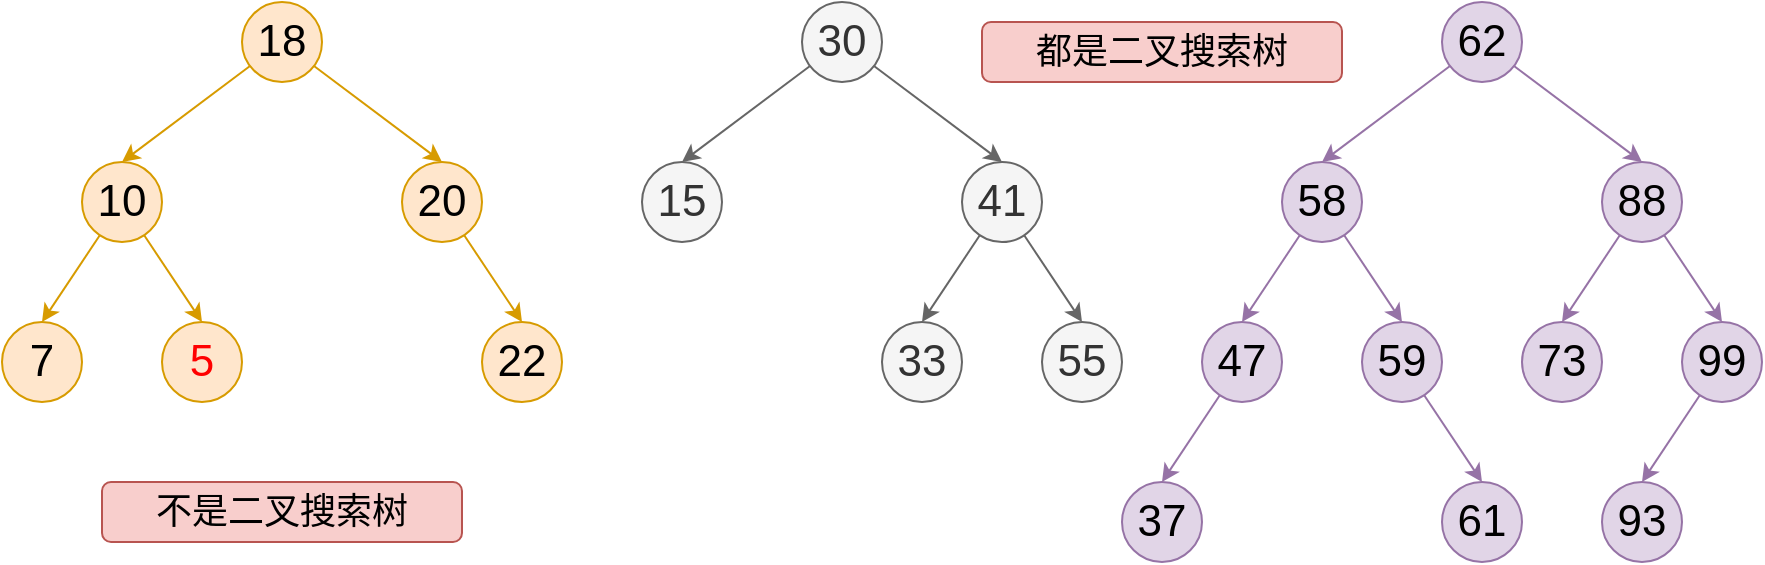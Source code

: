 <mxfile>
    <diagram id="Qh-ajp-jCMmwJtvgYljN" name="第 1 页">
        <mxGraphModel dx="1145" dy="790" grid="1" gridSize="10" guides="1" tooltips="1" connect="1" arrows="1" fold="1" page="1" pageScale="1" pageWidth="827" pageHeight="1169" math="0" shadow="0">
            <root>
                <mxCell id="0"/>
                <mxCell id="1" parent="0"/>
                <mxCell id="2" style="edgeStyle=none;html=1;entryX=0.5;entryY=0;entryDx=0;entryDy=0;fontSize=22;fillColor=#ffe6cc;strokeColor=#d79b00;" parent="1" source="4" target="8" edge="1">
                    <mxGeometry relative="1" as="geometry"/>
                </mxCell>
                <mxCell id="3" style="edgeStyle=none;html=1;fontSize=22;fillColor=#ffe6cc;strokeColor=#d79b00;" parent="1" source="4" edge="1">
                    <mxGeometry relative="1" as="geometry">
                        <mxPoint x="460" y="240" as="targetPoint"/>
                    </mxGeometry>
                </mxCell>
                <mxCell id="4" value="18" style="ellipse;whiteSpace=wrap;html=1;aspect=fixed;fontSize=22;fillColor=#ffe6cc;strokeColor=#d79b00;" parent="1" vertex="1">
                    <mxGeometry x="360" y="160" width="40" height="40" as="geometry"/>
                </mxCell>
                <mxCell id="5" value="7" style="ellipse;whiteSpace=wrap;html=1;aspect=fixed;fontSize=22;fillColor=#ffe6cc;strokeColor=#d79b00;" parent="1" vertex="1">
                    <mxGeometry x="240" y="320" width="40" height="40" as="geometry"/>
                </mxCell>
                <mxCell id="6" style="edgeStyle=none;html=1;entryX=0.5;entryY=0;entryDx=0;entryDy=0;fontSize=22;fillColor=#ffe6cc;strokeColor=#d79b00;" parent="1" source="8" target="5" edge="1">
                    <mxGeometry relative="1" as="geometry"/>
                </mxCell>
                <mxCell id="7" style="edgeStyle=none;html=1;entryX=0.5;entryY=0;entryDx=0;entryDy=0;fontSize=22;fillColor=#ffe6cc;strokeColor=#d79b00;" parent="1" source="8" target="12" edge="1">
                    <mxGeometry relative="1" as="geometry"/>
                </mxCell>
                <mxCell id="8" value="10" style="ellipse;whiteSpace=wrap;html=1;aspect=fixed;fontSize=22;fillColor=#ffe6cc;strokeColor=#d79b00;" parent="1" vertex="1">
                    <mxGeometry x="280" y="240" width="40" height="40" as="geometry"/>
                </mxCell>
                <mxCell id="10" style="edgeStyle=none;html=1;entryX=0.5;entryY=0;entryDx=0;entryDy=0;fontSize=22;fillColor=#ffe6cc;strokeColor=#d79b00;" parent="1" source="11" target="14" edge="1">
                    <mxGeometry relative="1" as="geometry"/>
                </mxCell>
                <mxCell id="11" value="20" style="ellipse;whiteSpace=wrap;html=1;aspect=fixed;fontSize=22;fillColor=#ffe6cc;strokeColor=#d79b00;" parent="1" vertex="1">
                    <mxGeometry x="440" y="240" width="40" height="40" as="geometry"/>
                </mxCell>
                <mxCell id="12" value="&lt;font color=&quot;#ff0000&quot;&gt;5&lt;/font&gt;" style="ellipse;whiteSpace=wrap;html=1;aspect=fixed;fontSize=22;fillColor=#ffe6cc;strokeColor=#d79b00;" parent="1" vertex="1">
                    <mxGeometry x="320" y="320" width="40" height="40" as="geometry"/>
                </mxCell>
                <mxCell id="14" value="22" style="ellipse;whiteSpace=wrap;html=1;aspect=fixed;fontSize=22;fillColor=#ffe6cc;strokeColor=#d79b00;" parent="1" vertex="1">
                    <mxGeometry x="480" y="320" width="40" height="40" as="geometry"/>
                </mxCell>
                <mxCell id="15" style="edgeStyle=none;html=1;entryX=0.5;entryY=0;entryDx=0;entryDy=0;fontSize=22;fillColor=#f5f5f5;strokeColor=#666666;" parent="1" source="17" target="21" edge="1">
                    <mxGeometry relative="1" as="geometry"/>
                </mxCell>
                <mxCell id="16" style="edgeStyle=none;html=1;fontSize=22;fillColor=#f5f5f5;strokeColor=#666666;" parent="1" source="17" edge="1">
                    <mxGeometry relative="1" as="geometry">
                        <mxPoint x="740" y="240" as="targetPoint"/>
                    </mxGeometry>
                </mxCell>
                <mxCell id="17" value="30" style="ellipse;whiteSpace=wrap;html=1;aspect=fixed;fontSize=22;fillColor=#f5f5f5;strokeColor=#666666;fontColor=#333333;" parent="1" vertex="1">
                    <mxGeometry x="640" y="160" width="40" height="40" as="geometry"/>
                </mxCell>
                <mxCell id="21" value="15" style="ellipse;whiteSpace=wrap;html=1;aspect=fixed;fontSize=22;fillColor=#f5f5f5;strokeColor=#666666;fontColor=#333333;" parent="1" vertex="1">
                    <mxGeometry x="560" y="240" width="40" height="40" as="geometry"/>
                </mxCell>
                <mxCell id="22" style="edgeStyle=none;html=1;entryX=0.5;entryY=0;entryDx=0;entryDy=0;fontSize=22;fillColor=#f5f5f5;strokeColor=#666666;" parent="1" source="23" target="25" edge="1">
                    <mxGeometry relative="1" as="geometry"/>
                </mxCell>
                <mxCell id="27" style="edgeStyle=none;html=1;entryX=0.5;entryY=0;entryDx=0;entryDy=0;fillColor=#f5f5f5;strokeColor=#666666;" parent="1" source="23" target="26" edge="1">
                    <mxGeometry relative="1" as="geometry"/>
                </mxCell>
                <mxCell id="23" value="41" style="ellipse;whiteSpace=wrap;html=1;aspect=fixed;fontSize=22;fillColor=#f5f5f5;strokeColor=#666666;fontColor=#333333;" parent="1" vertex="1">
                    <mxGeometry x="720" y="240" width="40" height="40" as="geometry"/>
                </mxCell>
                <mxCell id="25" value="55" style="ellipse;whiteSpace=wrap;html=1;aspect=fixed;fontSize=22;fillColor=#f5f5f5;strokeColor=#666666;fontColor=#333333;" parent="1" vertex="1">
                    <mxGeometry x="760" y="320" width="40" height="40" as="geometry"/>
                </mxCell>
                <mxCell id="26" value="33" style="ellipse;whiteSpace=wrap;html=1;aspect=fixed;fontSize=22;fillColor=#f5f5f5;strokeColor=#666666;fontColor=#333333;" parent="1" vertex="1">
                    <mxGeometry x="680" y="320" width="40" height="40" as="geometry"/>
                </mxCell>
                <mxCell id="28" style="edgeStyle=none;html=1;entryX=0.5;entryY=0;entryDx=0;entryDy=0;fontSize=22;fillColor=#e1d5e7;strokeColor=#9673a6;" parent="1" source="30" target="34" edge="1">
                    <mxGeometry relative="1" as="geometry"/>
                </mxCell>
                <mxCell id="29" style="edgeStyle=none;html=1;fontSize=22;fillColor=#e1d5e7;strokeColor=#9673a6;" parent="1" source="30" edge="1">
                    <mxGeometry relative="1" as="geometry">
                        <mxPoint x="1060" y="240" as="targetPoint"/>
                    </mxGeometry>
                </mxCell>
                <mxCell id="30" value="62" style="ellipse;whiteSpace=wrap;html=1;aspect=fixed;fontSize=22;fillColor=#e1d5e7;strokeColor=#9673a6;" parent="1" vertex="1">
                    <mxGeometry x="960" y="160" width="40" height="40" as="geometry"/>
                </mxCell>
                <mxCell id="44" style="edgeStyle=none;html=1;entryX=0.5;entryY=0;entryDx=0;entryDy=0;fillColor=#e1d5e7;strokeColor=#9673a6;" parent="1" source="31" target="40" edge="1">
                    <mxGeometry relative="1" as="geometry"/>
                </mxCell>
                <mxCell id="31" value="47" style="ellipse;whiteSpace=wrap;html=1;aspect=fixed;fontSize=22;fillColor=#e1d5e7;strokeColor=#9673a6;" parent="1" vertex="1">
                    <mxGeometry x="840" y="320" width="40" height="40" as="geometry"/>
                </mxCell>
                <mxCell id="32" style="edgeStyle=none;html=1;entryX=0.5;entryY=0;entryDx=0;entryDy=0;fontSize=22;fillColor=#e1d5e7;strokeColor=#9673a6;" parent="1" source="34" target="31" edge="1">
                    <mxGeometry relative="1" as="geometry"/>
                </mxCell>
                <mxCell id="45" style="edgeStyle=none;html=1;entryX=0.5;entryY=0;entryDx=0;entryDy=0;fillColor=#e1d5e7;strokeColor=#9673a6;" parent="1" source="34" target="41" edge="1">
                    <mxGeometry relative="1" as="geometry"/>
                </mxCell>
                <mxCell id="34" value="58" style="ellipse;whiteSpace=wrap;html=1;aspect=fixed;fontSize=22;fillColor=#e1d5e7;strokeColor=#9673a6;" parent="1" vertex="1">
                    <mxGeometry x="880" y="240" width="40" height="40" as="geometry"/>
                </mxCell>
                <mxCell id="35" style="edgeStyle=none;html=1;entryX=0.5;entryY=0;entryDx=0;entryDy=0;fontSize=22;fillColor=#e1d5e7;strokeColor=#9673a6;" parent="1" source="36" target="38" edge="1">
                    <mxGeometry relative="1" as="geometry"/>
                </mxCell>
                <mxCell id="47" style="edgeStyle=none;html=1;entryX=0.5;entryY=0;entryDx=0;entryDy=0;fillColor=#e1d5e7;strokeColor=#9673a6;" parent="1" source="36" target="39" edge="1">
                    <mxGeometry relative="1" as="geometry"/>
                </mxCell>
                <mxCell id="36" value="88" style="ellipse;whiteSpace=wrap;html=1;aspect=fixed;fontSize=22;fillColor=#e1d5e7;strokeColor=#9673a6;" parent="1" vertex="1">
                    <mxGeometry x="1040" y="240" width="40" height="40" as="geometry"/>
                </mxCell>
                <mxCell id="49" style="edgeStyle=none;html=1;entryX=0.5;entryY=0;entryDx=0;entryDy=0;fillColor=#e1d5e7;strokeColor=#9673a6;" parent="1" source="38" target="43" edge="1">
                    <mxGeometry relative="1" as="geometry"/>
                </mxCell>
                <mxCell id="38" value="99" style="ellipse;whiteSpace=wrap;html=1;aspect=fixed;fontSize=22;fillColor=#e1d5e7;strokeColor=#9673a6;" parent="1" vertex="1">
                    <mxGeometry x="1080" y="320" width="40" height="40" as="geometry"/>
                </mxCell>
                <mxCell id="39" value="73" style="ellipse;whiteSpace=wrap;html=1;aspect=fixed;fontSize=22;fillColor=#e1d5e7;strokeColor=#9673a6;" parent="1" vertex="1">
                    <mxGeometry x="1000" y="320" width="40" height="40" as="geometry"/>
                </mxCell>
                <mxCell id="40" value="37" style="ellipse;whiteSpace=wrap;html=1;aspect=fixed;fontSize=22;fillColor=#e1d5e7;strokeColor=#9673a6;" parent="1" vertex="1">
                    <mxGeometry x="800" y="400" width="40" height="40" as="geometry"/>
                </mxCell>
                <mxCell id="46" style="edgeStyle=none;html=1;entryX=0.5;entryY=0;entryDx=0;entryDy=0;fillColor=#e1d5e7;strokeColor=#9673a6;" parent="1" source="41" target="42" edge="1">
                    <mxGeometry relative="1" as="geometry"/>
                </mxCell>
                <mxCell id="41" value="59" style="ellipse;whiteSpace=wrap;html=1;aspect=fixed;fontSize=22;fillColor=#e1d5e7;strokeColor=#9673a6;" parent="1" vertex="1">
                    <mxGeometry x="920" y="320" width="40" height="40" as="geometry"/>
                </mxCell>
                <mxCell id="42" value="61" style="ellipse;whiteSpace=wrap;html=1;aspect=fixed;fontSize=22;fillColor=#e1d5e7;strokeColor=#9673a6;" parent="1" vertex="1">
                    <mxGeometry x="960" y="400" width="40" height="40" as="geometry"/>
                </mxCell>
                <mxCell id="43" value="93" style="ellipse;whiteSpace=wrap;html=1;aspect=fixed;fontSize=22;fillColor=#e1d5e7;strokeColor=#9673a6;" parent="1" vertex="1">
                    <mxGeometry x="1040" y="400" width="40" height="40" as="geometry"/>
                </mxCell>
                <mxCell id="50" value="&lt;font color=&quot;#000000&quot; style=&quot;font-size: 18px&quot;&gt;不是二叉搜索树&lt;/font&gt;" style="text;html=1;strokeColor=#b85450;fillColor=#f8cecc;align=center;verticalAlign=middle;whiteSpace=wrap;rounded=1;" parent="1" vertex="1">
                    <mxGeometry x="290" y="400" width="180" height="30" as="geometry"/>
                </mxCell>
                <mxCell id="51" value="&lt;font color=&quot;#000000&quot; style=&quot;font-size: 18px&quot;&gt;都是二叉搜索树&lt;/font&gt;" style="text;html=1;strokeColor=#b85450;fillColor=#f8cecc;align=center;verticalAlign=middle;whiteSpace=wrap;rounded=1;glass=0;" parent="1" vertex="1">
                    <mxGeometry x="730" y="170" width="180" height="30" as="geometry"/>
                </mxCell>
            </root>
        </mxGraphModel>
    </diagram>
</mxfile>
